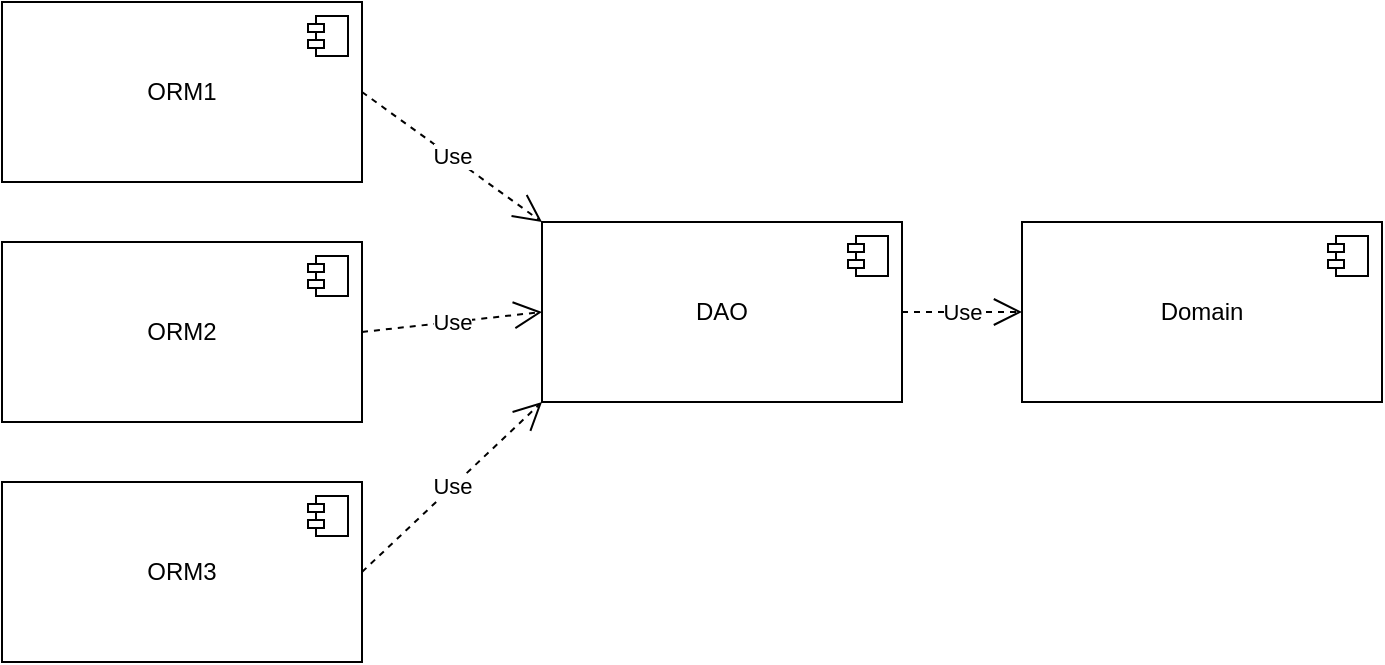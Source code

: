 <mxfile version="21.0.6" type="device"><diagram name="Page-1" id="UOFuv4_QxfkF25wzBLQP"><mxGraphModel dx="1562" dy="902" grid="1" gridSize="10" guides="1" tooltips="1" connect="1" arrows="1" fold="1" page="1" pageScale="1" pageWidth="2336" pageHeight="1654" math="0" shadow="0"><root><mxCell id="0"/><mxCell id="1" parent="0"/><mxCell id="-gGoWMuAaySkYSeNzWx0-1" value="Domain" style="html=1;dropTarget=0;whiteSpace=wrap;" vertex="1" parent="1"><mxGeometry x="560" y="180" width="180" height="90" as="geometry"/></mxCell><mxCell id="-gGoWMuAaySkYSeNzWx0-2" value="" style="shape=module;jettyWidth=8;jettyHeight=4;" vertex="1" parent="-gGoWMuAaySkYSeNzWx0-1"><mxGeometry x="1" width="20" height="20" relative="1" as="geometry"><mxPoint x="-27" y="7" as="offset"/></mxGeometry></mxCell><mxCell id="-gGoWMuAaySkYSeNzWx0-3" value="DAO" style="html=1;dropTarget=0;whiteSpace=wrap;" vertex="1" parent="1"><mxGeometry x="320" y="180" width="180" height="90" as="geometry"/></mxCell><mxCell id="-gGoWMuAaySkYSeNzWx0-4" value="" style="shape=module;jettyWidth=8;jettyHeight=4;" vertex="1" parent="-gGoWMuAaySkYSeNzWx0-3"><mxGeometry x="1" width="20" height="20" relative="1" as="geometry"><mxPoint x="-27" y="7" as="offset"/></mxGeometry></mxCell><mxCell id="-gGoWMuAaySkYSeNzWx0-5" value="ORM1" style="html=1;dropTarget=0;whiteSpace=wrap;" vertex="1" parent="1"><mxGeometry x="50" y="70" width="180" height="90" as="geometry"/></mxCell><mxCell id="-gGoWMuAaySkYSeNzWx0-6" value="" style="shape=module;jettyWidth=8;jettyHeight=4;" vertex="1" parent="-gGoWMuAaySkYSeNzWx0-5"><mxGeometry x="1" width="20" height="20" relative="1" as="geometry"><mxPoint x="-27" y="7" as="offset"/></mxGeometry></mxCell><mxCell id="-gGoWMuAaySkYSeNzWx0-7" value="ORM2" style="html=1;dropTarget=0;whiteSpace=wrap;" vertex="1" parent="1"><mxGeometry x="50" y="190" width="180" height="90" as="geometry"/></mxCell><mxCell id="-gGoWMuAaySkYSeNzWx0-8" value="" style="shape=module;jettyWidth=8;jettyHeight=4;" vertex="1" parent="-gGoWMuAaySkYSeNzWx0-7"><mxGeometry x="1" width="20" height="20" relative="1" as="geometry"><mxPoint x="-27" y="7" as="offset"/></mxGeometry></mxCell><mxCell id="-gGoWMuAaySkYSeNzWx0-9" value="ORM3" style="html=1;dropTarget=0;whiteSpace=wrap;" vertex="1" parent="1"><mxGeometry x="50" y="310" width="180" height="90" as="geometry"/></mxCell><mxCell id="-gGoWMuAaySkYSeNzWx0-10" value="" style="shape=module;jettyWidth=8;jettyHeight=4;" vertex="1" parent="-gGoWMuAaySkYSeNzWx0-9"><mxGeometry x="1" width="20" height="20" relative="1" as="geometry"><mxPoint x="-27" y="7" as="offset"/></mxGeometry></mxCell><mxCell id="-gGoWMuAaySkYSeNzWx0-11" value="Use" style="endArrow=open;endSize=12;dashed=1;html=1;rounded=0;entryX=0;entryY=0.5;entryDx=0;entryDy=0;exitX=1;exitY=0.5;exitDx=0;exitDy=0;" edge="1" parent="1" source="-gGoWMuAaySkYSeNzWx0-3" target="-gGoWMuAaySkYSeNzWx0-1"><mxGeometry width="160" relative="1" as="geometry"><mxPoint x="410" y="330" as="sourcePoint"/><mxPoint x="570" y="330" as="targetPoint"/></mxGeometry></mxCell><mxCell id="-gGoWMuAaySkYSeNzWx0-12" value="Use" style="endArrow=open;endSize=12;dashed=1;html=1;rounded=0;entryX=0;entryY=0;entryDx=0;entryDy=0;exitX=1;exitY=0.5;exitDx=0;exitDy=0;" edge="1" parent="1" source="-gGoWMuAaySkYSeNzWx0-5" target="-gGoWMuAaySkYSeNzWx0-3"><mxGeometry width="160" relative="1" as="geometry"><mxPoint x="230" y="114.5" as="sourcePoint"/><mxPoint x="310" y="114.5" as="targetPoint"/></mxGeometry></mxCell><mxCell id="-gGoWMuAaySkYSeNzWx0-13" value="Use" style="endArrow=open;endSize=12;dashed=1;html=1;rounded=0;entryX=0;entryY=0.5;entryDx=0;entryDy=0;exitX=1;exitY=0.5;exitDx=0;exitDy=0;" edge="1" parent="1" source="-gGoWMuAaySkYSeNzWx0-7" target="-gGoWMuAaySkYSeNzWx0-3"><mxGeometry width="160" relative="1" as="geometry"><mxPoint x="240" y="255" as="sourcePoint"/><mxPoint x="310" y="310" as="targetPoint"/></mxGeometry></mxCell><mxCell id="-gGoWMuAaySkYSeNzWx0-14" value="Use" style="endArrow=open;endSize=12;dashed=1;html=1;rounded=0;entryX=0;entryY=1;entryDx=0;entryDy=0;exitX=1;exitY=0.5;exitDx=0;exitDy=0;" edge="1" parent="1" source="-gGoWMuAaySkYSeNzWx0-9" target="-gGoWMuAaySkYSeNzWx0-3"><mxGeometry width="160" relative="1" as="geometry"><mxPoint x="240" y="370" as="sourcePoint"/><mxPoint x="310" y="425" as="targetPoint"/></mxGeometry></mxCell></root></mxGraphModel></diagram></mxfile>